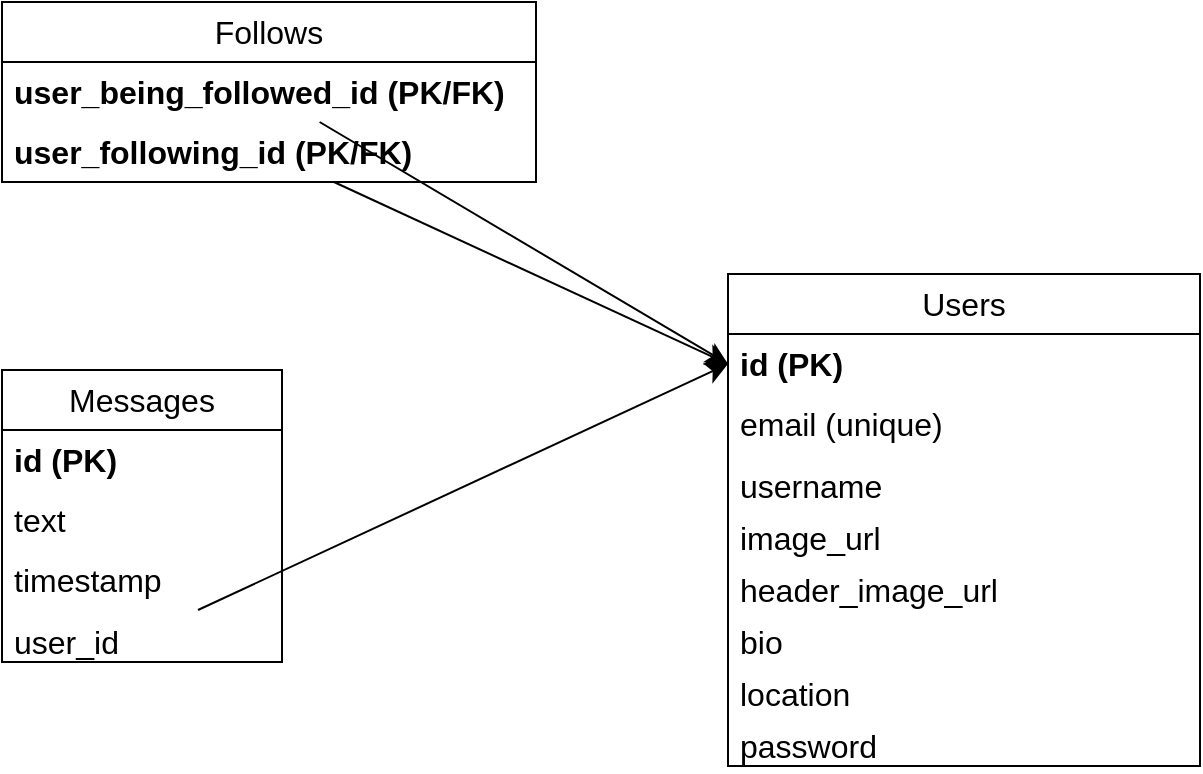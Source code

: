 <mxfile version="21.2.1" type="device">
  <diagram name="Page-1" id="NVn75ex0E_PNewiBg08G">
    <mxGraphModel dx="1432" dy="1307" grid="0" gridSize="10" guides="1" tooltips="1" connect="1" arrows="1" fold="1" page="0" pageScale="1" pageWidth="850" pageHeight="1100" math="0" shadow="0">
      <root>
        <mxCell id="0" />
        <mxCell id="1" parent="0" />
        <mxCell id="14V4Hepog4feS3XsgJQQ-1" value="Follows" style="swimlane;fontStyle=0;childLayout=stackLayout;horizontal=1;startSize=30;horizontalStack=0;resizeParent=1;resizeParentMax=0;resizeLast=0;collapsible=1;marginBottom=0;whiteSpace=wrap;html=1;fontSize=16;" vertex="1" parent="1">
          <mxGeometry x="2" y="-136" width="267" height="90" as="geometry" />
        </mxCell>
        <mxCell id="14V4Hepog4feS3XsgJQQ-2" value="user_being_followed_id (PK/FK)" style="text;strokeColor=none;fillColor=none;align=left;verticalAlign=middle;spacingLeft=4;spacingRight=4;overflow=hidden;points=[[0,0.5],[1,0.5]];portConstraint=eastwest;rotatable=0;whiteSpace=wrap;html=1;fontSize=16;fontStyle=1" vertex="1" parent="14V4Hepog4feS3XsgJQQ-1">
          <mxGeometry y="30" width="267" height="30" as="geometry" />
        </mxCell>
        <mxCell id="14V4Hepog4feS3XsgJQQ-3" value="user_following_id (PK/FK)" style="text;strokeColor=none;fillColor=none;align=left;verticalAlign=middle;spacingLeft=4;spacingRight=4;overflow=hidden;points=[[0,0.5],[1,0.5]];portConstraint=eastwest;rotatable=0;whiteSpace=wrap;html=1;fontSize=16;fontStyle=1" vertex="1" parent="14V4Hepog4feS3XsgJQQ-1">
          <mxGeometry y="60" width="267" height="30" as="geometry" />
        </mxCell>
        <mxCell id="14V4Hepog4feS3XsgJQQ-5" value="Users" style="swimlane;fontStyle=0;childLayout=stackLayout;horizontal=1;startSize=30;horizontalStack=0;resizeParent=1;resizeParentMax=0;resizeLast=0;collapsible=1;marginBottom=0;whiteSpace=wrap;html=1;fontSize=16;" vertex="1" parent="1">
          <mxGeometry x="365" width="236" height="246" as="geometry" />
        </mxCell>
        <mxCell id="14V4Hepog4feS3XsgJQQ-6" value="id (PK)" style="text;strokeColor=none;fillColor=none;align=left;verticalAlign=middle;spacingLeft=4;spacingRight=4;overflow=hidden;points=[[0,0.5],[1,0.5]];portConstraint=eastwest;rotatable=0;whiteSpace=wrap;html=1;fontSize=16;fontStyle=1" vertex="1" parent="14V4Hepog4feS3XsgJQQ-5">
          <mxGeometry y="30" width="236" height="30" as="geometry" />
        </mxCell>
        <mxCell id="14V4Hepog4feS3XsgJQQ-7" value="&lt;span style=&quot;font-weight: normal;&quot;&gt;email (unique)&lt;/span&gt;" style="text;strokeColor=none;fillColor=none;align=left;verticalAlign=middle;spacingLeft=4;spacingRight=4;overflow=hidden;points=[[0,0.5],[1,0.5]];portConstraint=eastwest;rotatable=0;whiteSpace=wrap;html=1;fontSize=16;fontStyle=1" vertex="1" parent="14V4Hepog4feS3XsgJQQ-5">
          <mxGeometry y="60" width="236" height="30" as="geometry" />
        </mxCell>
        <mxCell id="14V4Hepog4feS3XsgJQQ-21" value="username" style="text;strokeColor=none;fillColor=none;align=left;verticalAlign=top;spacingLeft=4;spacingRight=4;overflow=hidden;rotatable=0;points=[[0,0.5],[1,0.5]];portConstraint=eastwest;whiteSpace=wrap;html=1;fontSize=16;" vertex="1" parent="14V4Hepog4feS3XsgJQQ-5">
          <mxGeometry y="90" width="236" height="26" as="geometry" />
        </mxCell>
        <mxCell id="14V4Hepog4feS3XsgJQQ-22" value="image_url" style="text;strokeColor=none;fillColor=none;align=left;verticalAlign=top;spacingLeft=4;spacingRight=4;overflow=hidden;rotatable=0;points=[[0,0.5],[1,0.5]];portConstraint=eastwest;whiteSpace=wrap;html=1;fontSize=16;" vertex="1" parent="14V4Hepog4feS3XsgJQQ-5">
          <mxGeometry y="116" width="236" height="26" as="geometry" />
        </mxCell>
        <mxCell id="14V4Hepog4feS3XsgJQQ-23" value="header_image_url" style="text;strokeColor=none;fillColor=none;align=left;verticalAlign=top;spacingLeft=4;spacingRight=4;overflow=hidden;rotatable=0;points=[[0,0.5],[1,0.5]];portConstraint=eastwest;whiteSpace=wrap;html=1;fontSize=16;" vertex="1" parent="14V4Hepog4feS3XsgJQQ-5">
          <mxGeometry y="142" width="236" height="26" as="geometry" />
        </mxCell>
        <mxCell id="14V4Hepog4feS3XsgJQQ-24" value="bio" style="text;strokeColor=none;fillColor=none;align=left;verticalAlign=top;spacingLeft=4;spacingRight=4;overflow=hidden;rotatable=0;points=[[0,0.5],[1,0.5]];portConstraint=eastwest;whiteSpace=wrap;html=1;fontSize=16;" vertex="1" parent="14V4Hepog4feS3XsgJQQ-5">
          <mxGeometry y="168" width="236" height="26" as="geometry" />
        </mxCell>
        <mxCell id="14V4Hepog4feS3XsgJQQ-25" value="location" style="text;strokeColor=none;fillColor=none;align=left;verticalAlign=top;spacingLeft=4;spacingRight=4;overflow=hidden;rotatable=0;points=[[0,0.5],[1,0.5]];portConstraint=eastwest;whiteSpace=wrap;html=1;fontSize=16;" vertex="1" parent="14V4Hepog4feS3XsgJQQ-5">
          <mxGeometry y="194" width="236" height="26" as="geometry" />
        </mxCell>
        <mxCell id="14V4Hepog4feS3XsgJQQ-26" value="password" style="text;strokeColor=none;fillColor=none;align=left;verticalAlign=top;spacingLeft=4;spacingRight=4;overflow=hidden;rotatable=0;points=[[0,0.5],[1,0.5]];portConstraint=eastwest;whiteSpace=wrap;html=1;fontSize=16;" vertex="1" parent="14V4Hepog4feS3XsgJQQ-5">
          <mxGeometry y="220" width="236" height="26" as="geometry" />
        </mxCell>
        <mxCell id="14V4Hepog4feS3XsgJQQ-14" value="Messages" style="swimlane;fontStyle=0;childLayout=stackLayout;horizontal=1;startSize=30;horizontalStack=0;resizeParent=1;resizeParentMax=0;resizeLast=0;collapsible=1;marginBottom=0;whiteSpace=wrap;html=1;fontSize=16;" vertex="1" parent="1">
          <mxGeometry x="2" y="48" width="140" height="146" as="geometry" />
        </mxCell>
        <mxCell id="14V4Hepog4feS3XsgJQQ-15" value="id (PK)" style="text;strokeColor=none;fillColor=none;align=left;verticalAlign=middle;spacingLeft=4;spacingRight=4;overflow=hidden;points=[[0,0.5],[1,0.5]];portConstraint=eastwest;rotatable=0;whiteSpace=wrap;html=1;fontSize=16;fontStyle=1" vertex="1" parent="14V4Hepog4feS3XsgJQQ-14">
          <mxGeometry y="30" width="140" height="30" as="geometry" />
        </mxCell>
        <mxCell id="14V4Hepog4feS3XsgJQQ-16" value="text" style="text;strokeColor=none;fillColor=none;align=left;verticalAlign=middle;spacingLeft=4;spacingRight=4;overflow=hidden;points=[[0,0.5],[1,0.5]];portConstraint=eastwest;rotatable=0;whiteSpace=wrap;html=1;fontSize=16;" vertex="1" parent="14V4Hepog4feS3XsgJQQ-14">
          <mxGeometry y="60" width="140" height="30" as="geometry" />
        </mxCell>
        <mxCell id="14V4Hepog4feS3XsgJQQ-17" value="timestamp" style="text;strokeColor=none;fillColor=none;align=left;verticalAlign=middle;spacingLeft=4;spacingRight=4;overflow=hidden;points=[[0,0.5],[1,0.5]];portConstraint=eastwest;rotatable=0;whiteSpace=wrap;html=1;fontSize=16;" vertex="1" parent="14V4Hepog4feS3XsgJQQ-14">
          <mxGeometry y="90" width="140" height="30" as="geometry" />
        </mxCell>
        <mxCell id="14V4Hepog4feS3XsgJQQ-27" value="user_id" style="text;strokeColor=none;fillColor=none;align=left;verticalAlign=top;spacingLeft=4;spacingRight=4;overflow=hidden;rotatable=0;points=[[0,0.5],[1,0.5]];portConstraint=eastwest;whiteSpace=wrap;html=1;fontSize=16;" vertex="1" parent="14V4Hepog4feS3XsgJQQ-14">
          <mxGeometry y="120" width="140" height="26" as="geometry" />
        </mxCell>
        <mxCell id="14V4Hepog4feS3XsgJQQ-33" style="edgeStyle=none;curved=1;rounded=0;orthogonalLoop=1;jettySize=auto;html=1;entryX=0;entryY=0.5;entryDx=0;entryDy=0;fontSize=12;startSize=8;endSize=8;" edge="1" parent="1" source="14V4Hepog4feS3XsgJQQ-27" target="14V4Hepog4feS3XsgJQQ-6">
          <mxGeometry relative="1" as="geometry" />
        </mxCell>
        <mxCell id="14V4Hepog4feS3XsgJQQ-34" style="edgeStyle=none;curved=1;rounded=0;orthogonalLoop=1;jettySize=auto;html=1;entryX=0;entryY=0.5;entryDx=0;entryDy=0;fontSize=12;startSize=8;endSize=8;" edge="1" parent="1" source="14V4Hepog4feS3XsgJQQ-3" target="14V4Hepog4feS3XsgJQQ-6">
          <mxGeometry relative="1" as="geometry" />
        </mxCell>
        <mxCell id="14V4Hepog4feS3XsgJQQ-35" style="edgeStyle=none;curved=1;rounded=0;orthogonalLoop=1;jettySize=auto;html=1;entryX=0;entryY=0.5;entryDx=0;entryDy=0;fontSize=12;startSize=8;endSize=8;" edge="1" parent="1" source="14V4Hepog4feS3XsgJQQ-2" target="14V4Hepog4feS3XsgJQQ-6">
          <mxGeometry relative="1" as="geometry" />
        </mxCell>
      </root>
    </mxGraphModel>
  </diagram>
</mxfile>

